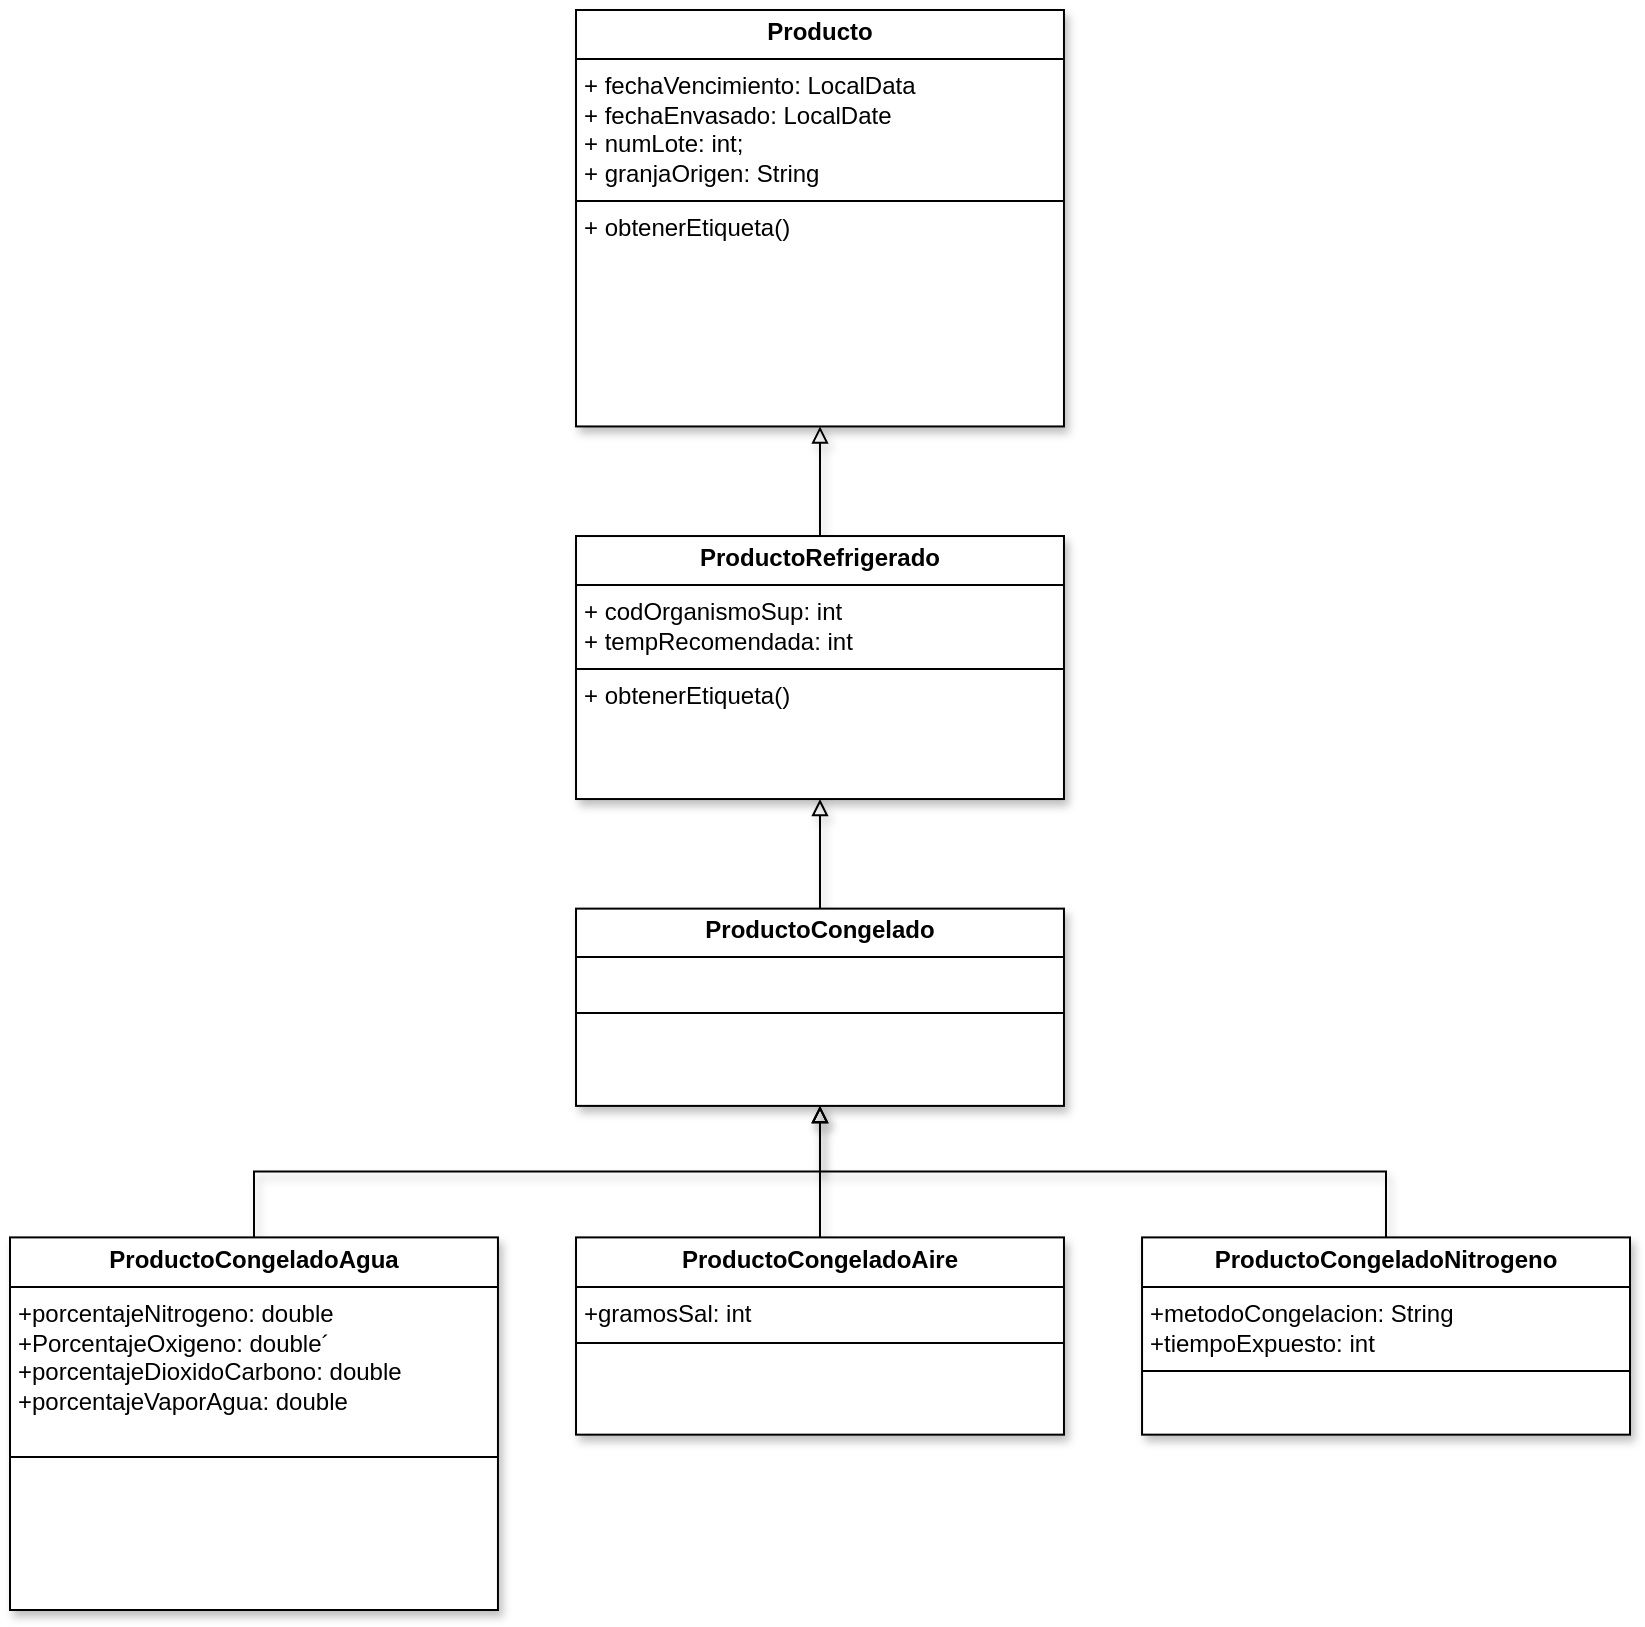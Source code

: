 <mxfile>
    <diagram name="Página-1" id="s3NJlXaGbtwvalA1eaUj">
        <mxGraphModel dx="1084" dy="928" grid="1" gridSize="10" guides="1" tooltips="1" connect="1" arrows="1" fold="1" page="1" pageScale="1" pageWidth="827" pageHeight="1169" background="#FFFFFF" math="0" shadow="0">
            <root>
                <mxCell id="0"/>
                <mxCell id="1" parent="0"/>
                <mxCell id="3" value="" style="group;shadow=1;" vertex="1" connectable="0" parent="1">
                    <mxGeometry x="10" y="140" width="810" height="800" as="geometry"/>
                </mxCell>
                <mxCell id="2xJGmnFIZz_qNQuexkTA-1" value="&lt;p style=&quot;margin:0px;margin-top:4px;text-align:center;&quot;&gt;&lt;b&gt;Producto&lt;/b&gt;&lt;/p&gt;&lt;hr size=&quot;1&quot; style=&quot;border-style:solid;&quot;&gt;&lt;p style=&quot;margin:0px;margin-left:4px;&quot;&gt;+ fechaVencimiento: LocalData&lt;/p&gt;&lt;p style=&quot;margin:0px;margin-left:4px;&quot;&gt;+ fechaEnvasado: LocalDate&lt;/p&gt;&lt;p style=&quot;margin:0px;margin-left:4px;&quot;&gt;+ numLote: int;&lt;/p&gt;&lt;p style=&quot;margin:0px;margin-left:4px;&quot;&gt;+ granjaOrigen: String&lt;/p&gt;&lt;hr size=&quot;1&quot; style=&quot;border-style:solid;&quot;&gt;&lt;p style=&quot;margin:0px;margin-left:4px;&quot;&gt;+ obtenerEtiqueta()&lt;/p&gt;" style="verticalAlign=top;align=left;overflow=fill;html=1;whiteSpace=wrap;shadow=1;" parent="3" vertex="1">
                    <mxGeometry x="283.012" width="243.976" height="208.219" as="geometry"/>
                </mxCell>
                <mxCell id="2xJGmnFIZz_qNQuexkTA-12" style="edgeStyle=orthogonalEdgeStyle;rounded=0;orthogonalLoop=1;jettySize=auto;html=1;exitX=0.5;exitY=0;exitDx=0;exitDy=0;entryX=0.5;entryY=1;entryDx=0;entryDy=0;endArrow=block;endFill=0;shadow=1;" parent="3" source="2xJGmnFIZz_qNQuexkTA-3" target="2xJGmnFIZz_qNQuexkTA-1" edge="1">
                    <mxGeometry relative="1" as="geometry"/>
                </mxCell>
                <mxCell id="2xJGmnFIZz_qNQuexkTA-3" value="&lt;p style=&quot;margin:0px;margin-top:4px;text-align:center;&quot;&gt;&lt;b&gt;ProductoRefrigerado&lt;/b&gt;&lt;/p&gt;&lt;hr size=&quot;1&quot; style=&quot;border-style:solid;&quot;&gt;&lt;p style=&quot;margin:0px;margin-left:4px;&quot;&gt;+ codOrganismoSup: int&lt;/p&gt;&lt;p style=&quot;margin:0px;margin-left:4px;&quot;&gt;+ tempRecomendada: int&lt;/p&gt;&lt;hr size=&quot;1&quot; style=&quot;border-style:solid;&quot;&gt;&lt;p style=&quot;margin:0px;margin-left:4px;&quot;&gt;+ obtenerEtiqueta()&lt;/p&gt;" style="verticalAlign=top;align=left;overflow=fill;html=1;whiteSpace=wrap;shadow=1;" parent="3" vertex="1">
                    <mxGeometry x="283.012" y="263.014" width="243.976" height="131.507" as="geometry"/>
                </mxCell>
                <mxCell id="2xJGmnFIZz_qNQuexkTA-11" style="edgeStyle=orthogonalEdgeStyle;rounded=0;orthogonalLoop=1;jettySize=auto;html=1;entryX=0.5;entryY=1;entryDx=0;entryDy=0;endArrow=block;endFill=0;shadow=1;" parent="3" source="2xJGmnFIZz_qNQuexkTA-4" target="2xJGmnFIZz_qNQuexkTA-3" edge="1">
                    <mxGeometry relative="1" as="geometry"/>
                </mxCell>
                <mxCell id="2xJGmnFIZz_qNQuexkTA-4" value="&lt;p style=&quot;margin:0px;margin-top:4px;text-align:center;&quot;&gt;&lt;b&gt;ProductoCongelado&lt;/b&gt;&lt;/p&gt;&lt;hr size=&quot;1&quot; style=&quot;border-style:solid;&quot;&gt;&lt;p style=&quot;margin:0px;margin-left:4px;&quot;&gt;&lt;br&gt;&lt;/p&gt;&lt;hr size=&quot;1&quot; style=&quot;border-style:solid;&quot;&gt;&lt;p style=&quot;margin:0px;margin-left:4px;&quot;&gt;&lt;br&gt;&lt;/p&gt;" style="verticalAlign=top;align=left;overflow=fill;html=1;whiteSpace=wrap;shadow=1;" parent="3" vertex="1">
                    <mxGeometry x="283.012" y="449.315" width="243.976" height="98.63" as="geometry"/>
                </mxCell>
                <mxCell id="2xJGmnFIZz_qNQuexkTA-8" style="edgeStyle=orthogonalEdgeStyle;rounded=0;orthogonalLoop=1;jettySize=auto;html=1;entryX=0.5;entryY=1;entryDx=0;entryDy=0;endArrow=block;endFill=0;shadow=1;" parent="3" source="2xJGmnFIZz_qNQuexkTA-5" target="2xJGmnFIZz_qNQuexkTA-4" edge="1">
                    <mxGeometry relative="1" as="geometry">
                        <Array as="points">
                            <mxPoint x="121.988" y="580.822"/>
                            <mxPoint x="405.0" y="580.822"/>
                        </Array>
                    </mxGeometry>
                </mxCell>
                <mxCell id="2xJGmnFIZz_qNQuexkTA-5" value="&lt;p style=&quot;margin:0px;margin-top:4px;text-align:center;&quot;&gt;&lt;b&gt;ProductoCongeladoAgua&lt;/b&gt;&lt;/p&gt;&lt;hr size=&quot;1&quot; style=&quot;border-style:solid;&quot;&gt;&lt;p style=&quot;margin:0px;margin-left:4px;&quot;&gt;+porcentajeNitrogeno: double&lt;/p&gt;&lt;p style=&quot;margin:0px;margin-left:4px;&quot;&gt;+PorcentajeOxigeno: double´&lt;/p&gt;&lt;p style=&quot;margin:0px;margin-left:4px;&quot;&gt;+porcentajeDioxidoCarbono: double&lt;/p&gt;&lt;p style=&quot;margin:0px;margin-left:4px;&quot;&gt;+porcentajeVaporAgua: double&lt;/p&gt;&lt;p style=&quot;margin:0px;margin-left:4px;&quot;&gt;&lt;br&gt;&lt;/p&gt;&lt;hr size=&quot;1&quot; style=&quot;border-style:solid;&quot;&gt;&lt;p style=&quot;margin:0px;margin-left:4px;&quot;&gt;&lt;br&gt;&lt;/p&gt;" style="verticalAlign=top;align=left;overflow=fill;html=1;whiteSpace=wrap;shadow=1;" parent="3" vertex="1">
                    <mxGeometry y="613.699" width="243.976" height="186.301" as="geometry"/>
                </mxCell>
                <mxCell id="2xJGmnFIZz_qNQuexkTA-9" style="edgeStyle=orthogonalEdgeStyle;rounded=0;orthogonalLoop=1;jettySize=auto;html=1;endArrow=block;endFill=0;shadow=1;" parent="3" source="2xJGmnFIZz_qNQuexkTA-6" edge="1">
                    <mxGeometry relative="1" as="geometry">
                        <mxPoint x="405.0" y="547.945" as="targetPoint"/>
                    </mxGeometry>
                </mxCell>
                <mxCell id="2xJGmnFIZz_qNQuexkTA-6" value="&lt;p style=&quot;margin:0px;margin-top:4px;text-align:center;&quot;&gt;&lt;b&gt;ProductoCongeladoAire&lt;/b&gt;&lt;/p&gt;&lt;hr size=&quot;1&quot; style=&quot;border-style:solid;&quot;&gt;&lt;p style=&quot;margin:0px;margin-left:4px;&quot;&gt;+gramosSal: int&lt;/p&gt;&lt;hr size=&quot;1&quot; style=&quot;border-style:solid;&quot;&gt;&lt;p style=&quot;margin:0px;margin-left:4px;&quot;&gt;&lt;br&gt;&lt;/p&gt;" style="verticalAlign=top;align=left;overflow=fill;html=1;whiteSpace=wrap;shadow=1;" parent="3" vertex="1">
                    <mxGeometry x="283.012" y="613.699" width="243.976" height="98.63" as="geometry"/>
                </mxCell>
                <mxCell id="2xJGmnFIZz_qNQuexkTA-10" style="edgeStyle=orthogonalEdgeStyle;rounded=0;orthogonalLoop=1;jettySize=auto;html=1;entryX=0.5;entryY=1;entryDx=0;entryDy=0;endArrow=block;endFill=0;shadow=1;" parent="3" source="2xJGmnFIZz_qNQuexkTA-7" target="2xJGmnFIZz_qNQuexkTA-4" edge="1">
                    <mxGeometry relative="1" as="geometry">
                        <Array as="points">
                            <mxPoint x="688.012" y="580.822"/>
                            <mxPoint x="405.0" y="580.822"/>
                        </Array>
                    </mxGeometry>
                </mxCell>
                <mxCell id="2xJGmnFIZz_qNQuexkTA-7" value="&lt;p style=&quot;margin:0px;margin-top:4px;text-align:center;&quot;&gt;&lt;b&gt;ProductoCongeladoNitrogeno&lt;/b&gt;&lt;/p&gt;&lt;hr size=&quot;1&quot; style=&quot;border-style:solid;&quot;&gt;&lt;p style=&quot;margin:0px;margin-left:4px;&quot;&gt;+metodoCongelacion: String&lt;/p&gt;&lt;p style=&quot;margin:0px;margin-left:4px;&quot;&gt;+tiempoExpuesto: int&lt;/p&gt;&lt;hr size=&quot;1&quot; style=&quot;border-style:solid;&quot;&gt;&lt;p style=&quot;margin:0px;margin-left:4px;&quot;&gt;&lt;br&gt;&lt;/p&gt;" style="verticalAlign=top;align=left;overflow=fill;html=1;whiteSpace=wrap;shadow=1;" parent="3" vertex="1">
                    <mxGeometry x="566.024" y="613.699" width="243.976" height="98.63" as="geometry"/>
                </mxCell>
            </root>
        </mxGraphModel>
    </diagram>
</mxfile>